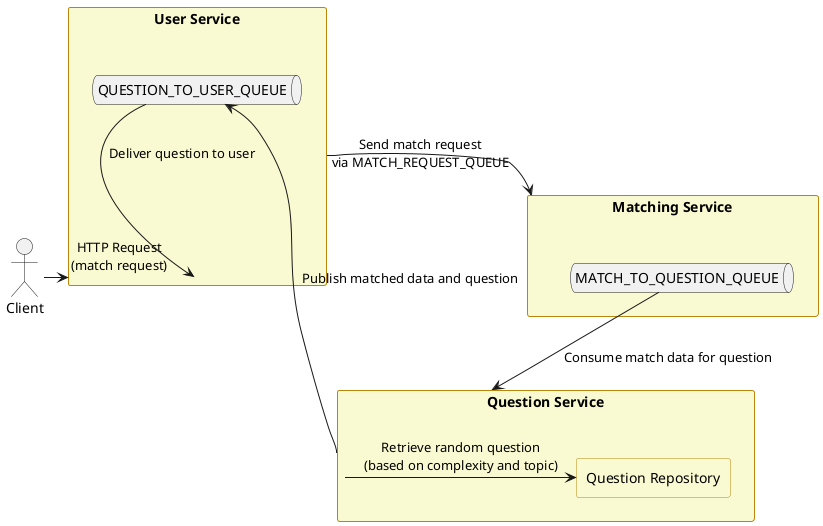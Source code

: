 @startuml

skinparam rectangle {
  BackgroundColor LightGoldenRodYellow
  BorderColor DarkGoldenRod
  FontColor Black
}

actor Client as client

rectangle "User Service" as userService {
  queue "QUESTION_TO_USER_QUEUE" as questionToUserQueue
}

rectangle "Matching Service" as matchingService {
  queue "MATCH_TO_QUESTION_QUEUE" as matchToQuestionQueue
}

rectangle "Question Service" as questionService {
  rectangle "Question Repository" as questionRepo
  queue "QUESTION_TO_USER_QUEUE" as questionToUserQueue
}

client -> userService : HTTP Request\n(match request)
userService -> matchingService : Send match request\nvia MATCH_REQUEST_QUEUE

matchToQuestionQueue --> questionService : Consume match data for question
questionService -> questionRepo : Retrieve random question\n(based on complexity and topic)

questionService -> questionToUserQueue : Publish matched data and question

questionToUserQueue --> userService : Deliver question to user

@enduml
